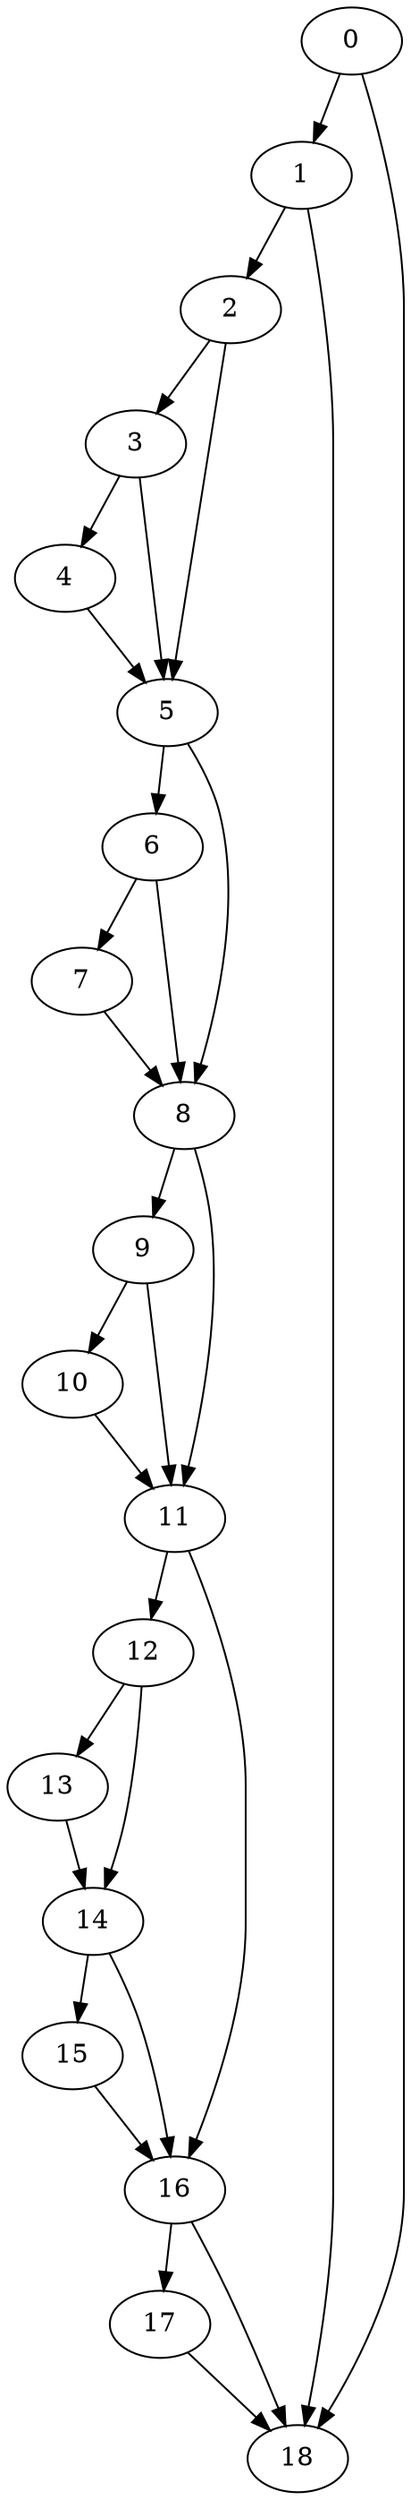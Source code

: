 digraph {
	0
	1
	2
	3
	4
	5
	6
	7
	8
	9
	10
	11
	12
	13
	14
	15
	16
	17
	18
	5 -> 6
	10 -> 11
	8 -> 11
	9 -> 11
	12 -> 14
	13 -> 14
	11 -> 16
	14 -> 16
	15 -> 16
	16 -> 17
	2 -> 3
	14 -> 15
	8 -> 9
	9 -> 10
	0 -> 18
	1 -> 18
	16 -> 18
	17 -> 18
	1 -> 2
	3 -> 4
	6 -> 7
	5 -> 8
	6 -> 8
	7 -> 8
	0 -> 1
	3 -> 5
	4 -> 5
	2 -> 5
	11 -> 12
	12 -> 13
}
